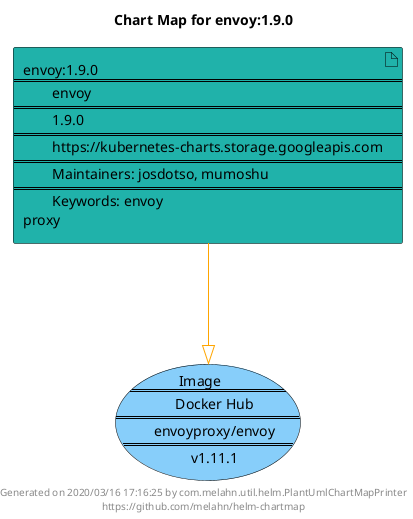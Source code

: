 @startuml
skinparam linetype ortho
skinparam backgroundColor white
skinparam usecaseBorderColor black
skinparam usecaseArrowColor LightSlateGray
skinparam artifactBorderColor black
skinparam artifactArrowColor LightSlateGray

title Chart Map for envoy:1.9.0

'There is one referenced Helm Chart
artifact "envoy:1.9.0\n====\n\tenvoy\n====\n\t1.9.0\n====\n\thttps://kubernetes-charts.storage.googleapis.com\n====\n\tMaintainers: josdotso, mumoshu\n====\n\tKeywords: envoy\nproxy" as envoy_1_9_0 #LightSeaGreen

'There is one referenced Docker Image
usecase "Image\n====\n\tDocker Hub\n====\n\tenvoyproxy/envoy\n====\n\tv1.11.1" as envoyproxy_envoy_v1_11_1 #LightSkyBlue

'Chart Dependencies
envoy_1_9_0--[#orange]-|>envoyproxy_envoy_v1_11_1

center footer Generated on 2020/03/16 17:16:25 by com.melahn.util.helm.PlantUmlChartMapPrinter\nhttps://github.com/melahn/helm-chartmap
@enduml

